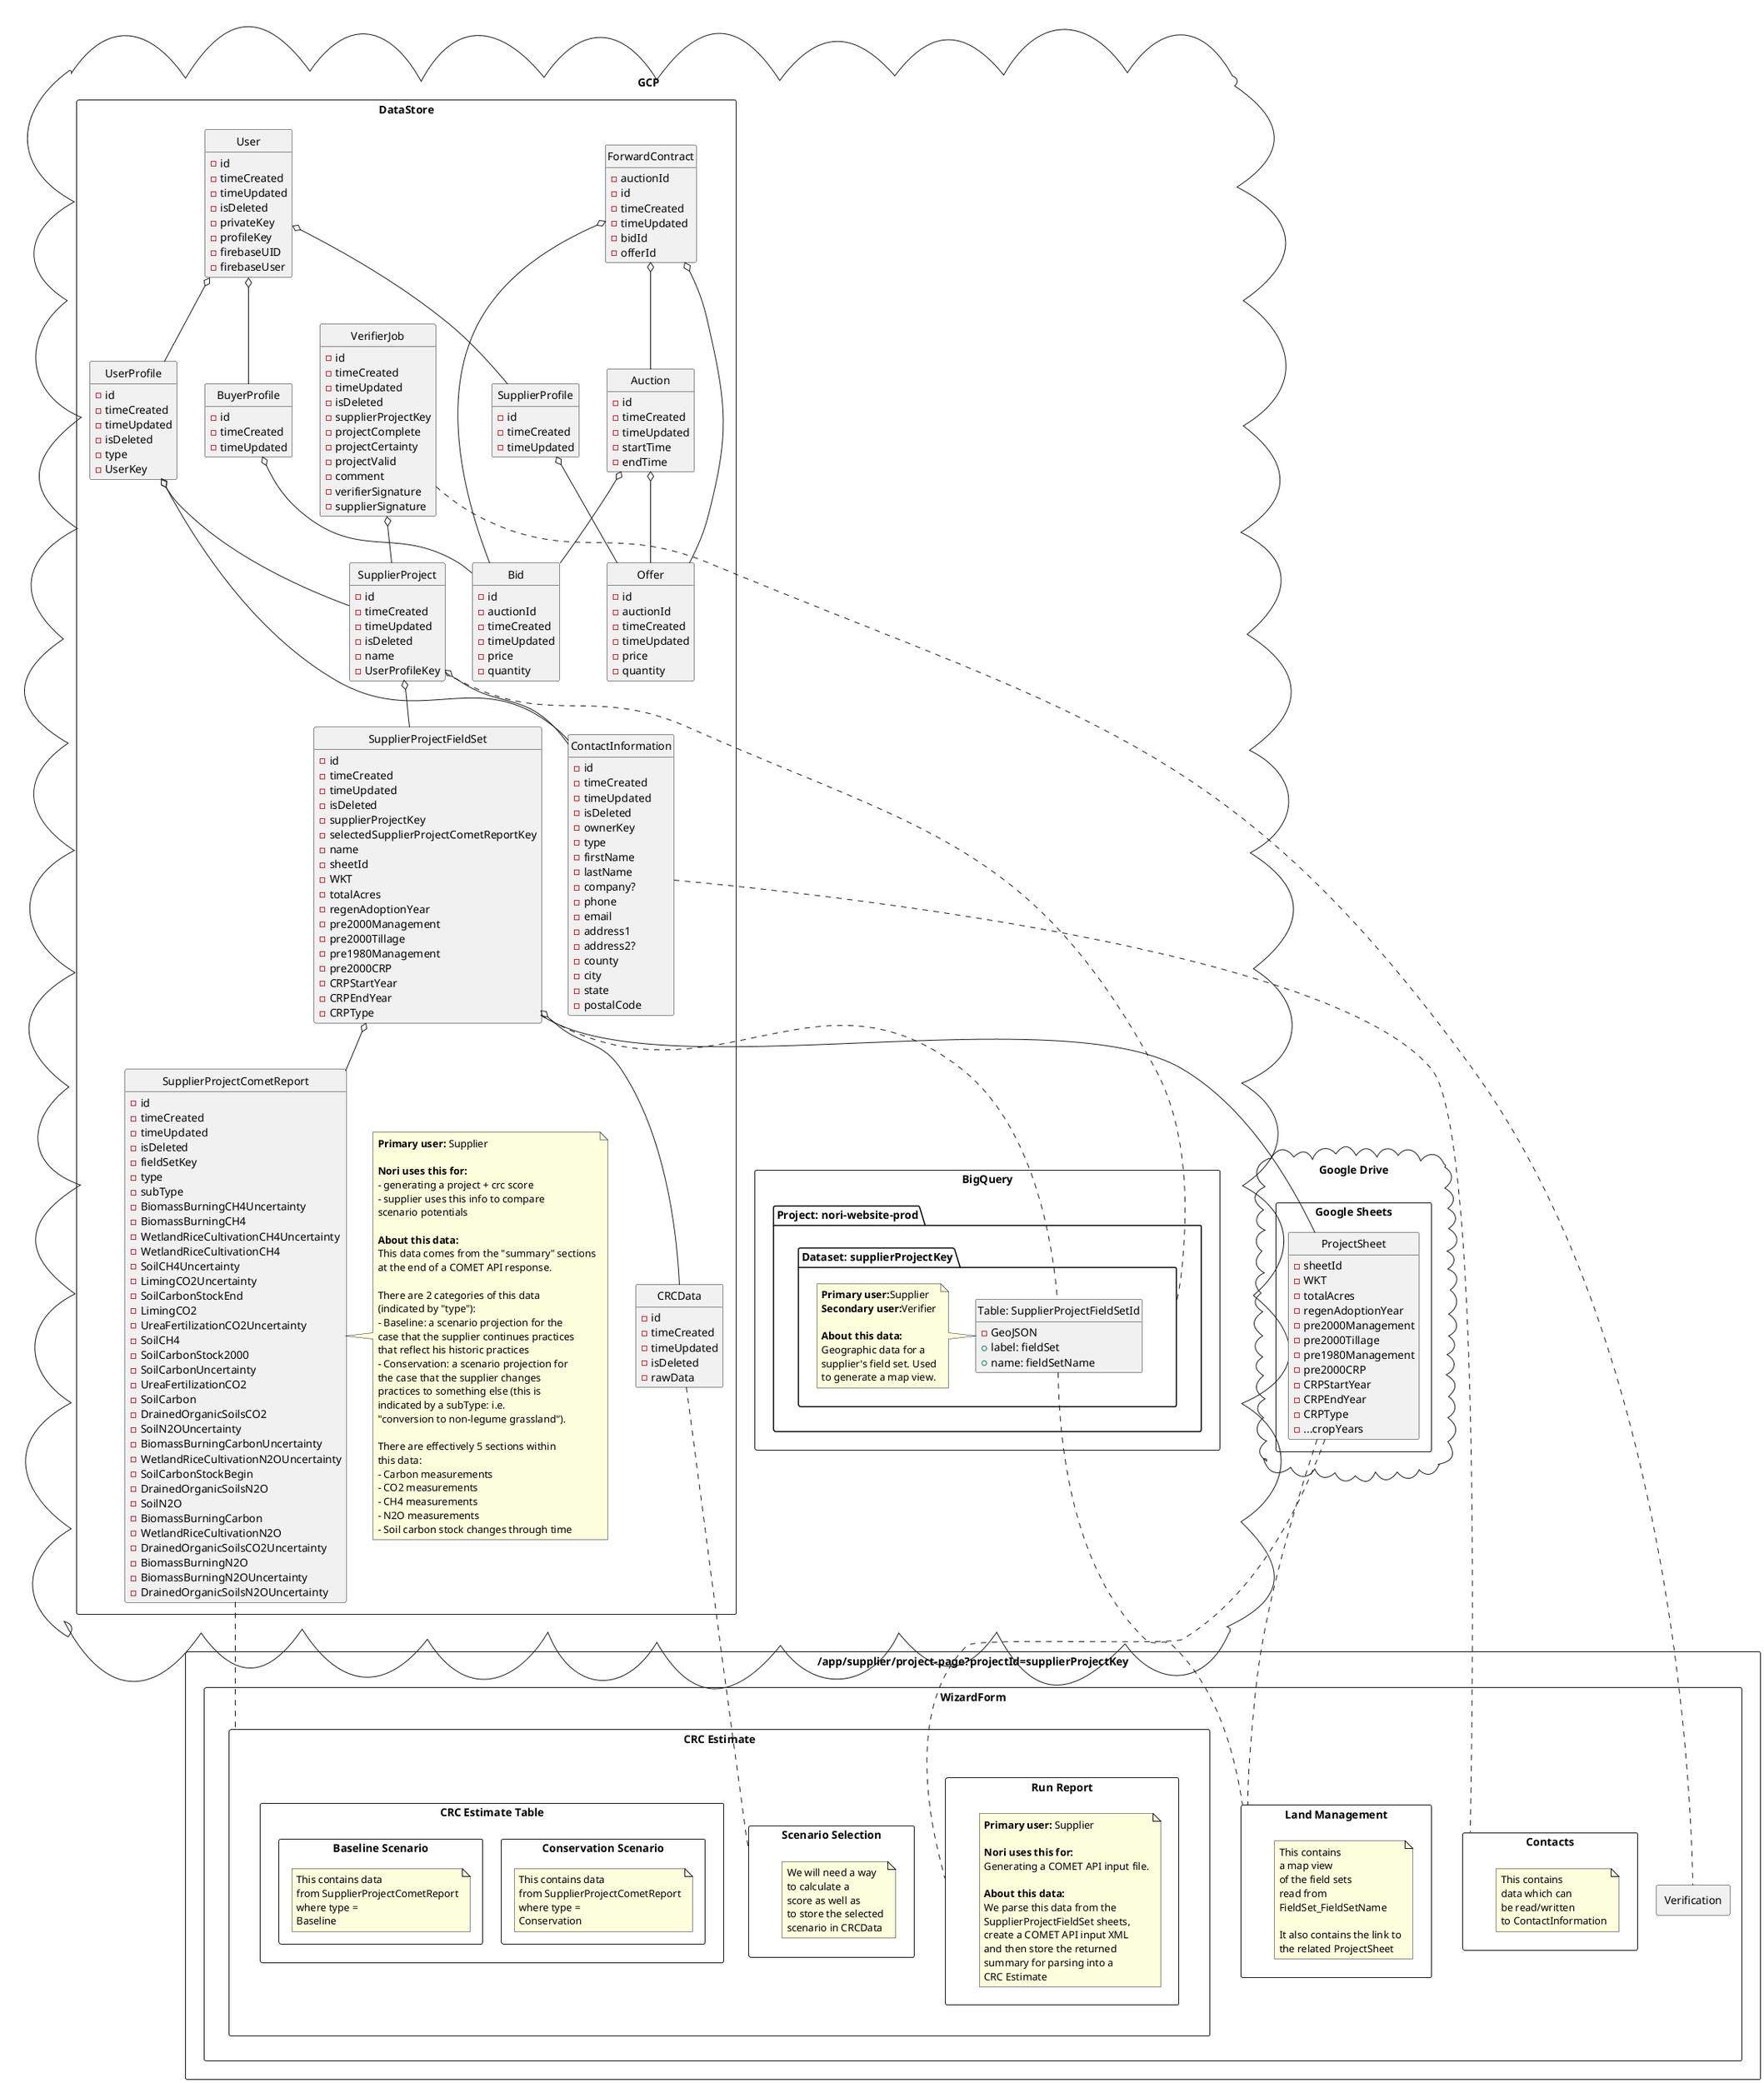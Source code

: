 @startuml

hide circle
hide methods

package "Google Drive\n" <<Cloud>> {
  package "Google Sheets" <<Rectangle>> {
    class "ProjectSheet" {
      -sheetId
      -WKT
      -totalAcres
      -regenAdoptionYear
      -pre2000Management
      -pre2000Tillage
      -pre1980Management
      -pre2000CRP
      -CRPStartYear
      -CRPEndYear
      -CRPType
      -...cropYears
    }
  }
}

package GCP <<Cloud>> {
  package BigQuery <<Rectangle>> {
    package "Project: nori-website-prod" <<Folder>> {
      package "Dataset: supplierProjectKey" <<Folder>> {
        class "Table: SupplierProjectFieldSetId" {
          -GeoJSON
          +label: fieldSet
          +name: fieldSetName
        }

        note left of "Table: SupplierProjectFieldSetId"
          <b>Primary user:</b>Supplier
          <b>Secondary user:</b>Verifier

          <b>About this data:</b>
          Geographic data for a
          supplier's field set. Used
          to generate a map view.
        end note
      }
    }
  }

  package DataStore <<Rectangle>> {

    class BuyerProfile {
      -id
      -timeCreated
      -timeUpdated
    }

    class SupplierProfile {
      -id
      -timeCreated
      -timeUpdated
    }

    class Bid {
      -id
      -auctionId
      -timeCreated
      -timeUpdated
      -price
      -quantity
    }

    class Offer {
      -id
      -auctionId
      -timeCreated
      -timeUpdated
      -price
      -quantity
    }

    class Auction {
      -id
      -timeCreated
      -timeUpdated
      -startTime
      -endTime
    }

    class ForwardContract {
      -auctionId
      -id
      -timeCreated
      -timeUpdated
      -bidId
      -offerId
    }

    class CRCData {
      -id
      -timeCreated
      -timeUpdated
      -isDeleted
      -rawData
    }

    class User {
      -id
      -timeCreated
      -timeUpdated
      -isDeleted
      -privateKey
      -profileKey
      -firebaseUID
      -firebaseUser
    }

    class UserProfile {
      -id
      -timeCreated
      -timeUpdated
      -isDeleted
      -type
      -UserKey
    }

    class SupplierProject {
      -id
      -timeCreated
      -timeUpdated
      -isDeleted
      -name
      -UserProfileKey
    }

    class SupplierProjectCometReport {
      -id
      -timeCreated
      -timeUpdated
      -isDeleted
      -fieldSetKey
      -type
      -subType
      -BiomassBurningCH4Uncertainty
      -BiomassBurningCH4
      -WetlandRiceCultivationCH4Uncertainty
      -WetlandRiceCultivationCH4
      -SoilCH4Uncertainty
      -LimingCO2Uncertainty
      -SoilCarbonStockEnd
      -LimingCO2
      -UreaFertilizationCO2Uncertainty
      -SoilCH4
      -SoilCarbonStock2000
      -SoilCarbonUncertainty
      -UreaFertilizationCO2
      -SoilCarbon
      -DrainedOrganicSoilsCO2
      -SoilN2OUncertainty
      -BiomassBurningCarbonUncertainty
      -WetlandRiceCultivationN2OUncertainty
      -SoilCarbonStockBegin
      -DrainedOrganicSoilsN2O
      -SoilN2O
      -BiomassBurningCarbon
      -WetlandRiceCultivationN2O
      -DrainedOrganicSoilsCO2Uncertainty
      -BiomassBurningN2O
      -BiomassBurningN2OUncertainty
      -DrainedOrganicSoilsN2OUncertainty
    }

    class SupplierProjectFieldSet {
      -id
      -timeCreated
      -timeUpdated
      -isDeleted
      -supplierProjectKey
      -selectedSupplierProjectCometReportKey
      -name
      -sheetId
      -WKT
      -totalAcres
      -regenAdoptionYear
      -pre2000Management
      -pre2000Tillage
      -pre1980Management
      -pre2000CRP
      -CRPStartYear
      -CRPEndYear
      -CRPType
    }

    class VerifierJob {
      -id
      -timeCreated
      -timeUpdated
      -isDeleted
      -supplierProjectKey
      -projectComplete
      -projectCertainty
      -projectValid
      -comment
      -verifierSignature
      -supplierSignature
    }

    note right of SupplierProjectCometReport
      <b>Primary user:</b> Supplier

      <b>Nori uses this for:</b>
      - generating a project + crc score
      - supplier uses this info to compare
      scenario potentials

      <b>About this data:</b>
      This data comes from the "summary" sections
      at the end of a COMET API response.

      There are 2 categories of this data
      (indicated by "type"):
      - Baseline: a scenario projection for the
      case that the supplier continues practices
      that reflect his historic practices
      - Conservation: a scenario projection for
      the case that the supplier changes
      practices to something else (this is
      indicated by a subType: i.e.
      "conversion to non-legume grassland").

      There are effectively 5 sections within
      this data:
      - Carbon measurements
      - CO2 measurements
      - CH4 measurements
      - N2O measurements
      - Soil carbon stock changes through time
    end note

    class ContactInformation {
      -id
      -timeCreated
      -timeUpdated
      -isDeleted
      -ownerKey
      -type
      -firstName
      -lastName
      -company?
      -phone
      -email
      -address1
      -address2?
      -county
      -city
      -state
      -postalCode
    }
  }
}


package "/app/supplier/project-page?projectId=supplierProjectKey" <<Rectangle>> {
  package WizardForm <<Rectangle>> {
    package Contacts <<Rectangle>> {
      note as ContactsNote
        This contains
        data which can
        be read/written
        to ContactInformation
      end note
    }

    package "Land Management" <<Rectangle>> {
      note as landManagementNote
        This contains
        a map view
        of the field sets
        read from
        FieldSet_FieldSetName

        It also contains the link to
        the related ProjectSheet
      end note
    }

    package "CRC Estimate" <<Rectangle>> {
      package "Scenario Selection" <<Rectangle>> {
        note as scenarioSelectionNote
          We will need a way
          to calculate a
          score as well as
          to store the selected
          scenario in CRCData
        end note
      }

      package "Run Report" <<Rectangle>> {
        note as RunReportNote
          <b>Primary user:</b> Supplier

          <b>Nori uses this for:</b>
          Generating a COMET API input file.

          <b>About this data:</b>
          We parse this data from the
          SupplierProjectFieldSet sheets,
          create a COMET API input XML
          and then store the returned
          summary for parsing into a
          CRC Estimate
        end note
      }

      package "CRC Estimate Table" <<Rectangle>> {
        package "Conservation Scenario" <<Rectangle>> {
          note as conservationScenarioNote
            This contains data
            from SupplierProjectCometReport
            where type =
            Conservation
          end note
        }

        package "Baseline Scenario" <<Rectangle>> {
          note as baselineScenarioNote
            This contains data
            from SupplierProjectCometReport
            where type =
            Baseline
          end note
        }
      }
    }

    package "Verification" <<Rectangle>> {

    }
  }
}




UserProfile o-- SupplierProject
UserProfile o-- ContactInformation

ContactInformation .. Contacts

User o-- UserProfile

User o-- SupplierProfile
User o-- BuyerProfile

SupplierProfile o-- Offer
BuyerProfile o-- Bid

Auction o-- Bid
Auction o-- Offer

ForwardContract o-- Auction
ForwardContract o-- Bid
ForwardContract o-- Offer

SupplierProjectCometReport .. "CRC Estimate"

SupplierProject o-- ContactInformation
SupplierProject o-- SupplierProjectFieldSet
SupplierProject .. "Dataset: supplierProjectKey"

VerifierJob o-- SupplierProject
VerifierJob .. Verification

SupplierProjectFieldSet o-- SupplierProjectCometReport
SupplierProjectFieldSet o-- CRCData
SupplierProjectFieldSet -- ProjectSheet
SupplierProjectFieldSet .. "Table: SupplierProjectFieldSetId"

ProjectSheet .. "Land Management"
ProjectSheet .. "Run Report"

CRCData .. "Scenario Selection"

"Table: SupplierProjectFieldSetId" .. "Land Management"

@enduml
